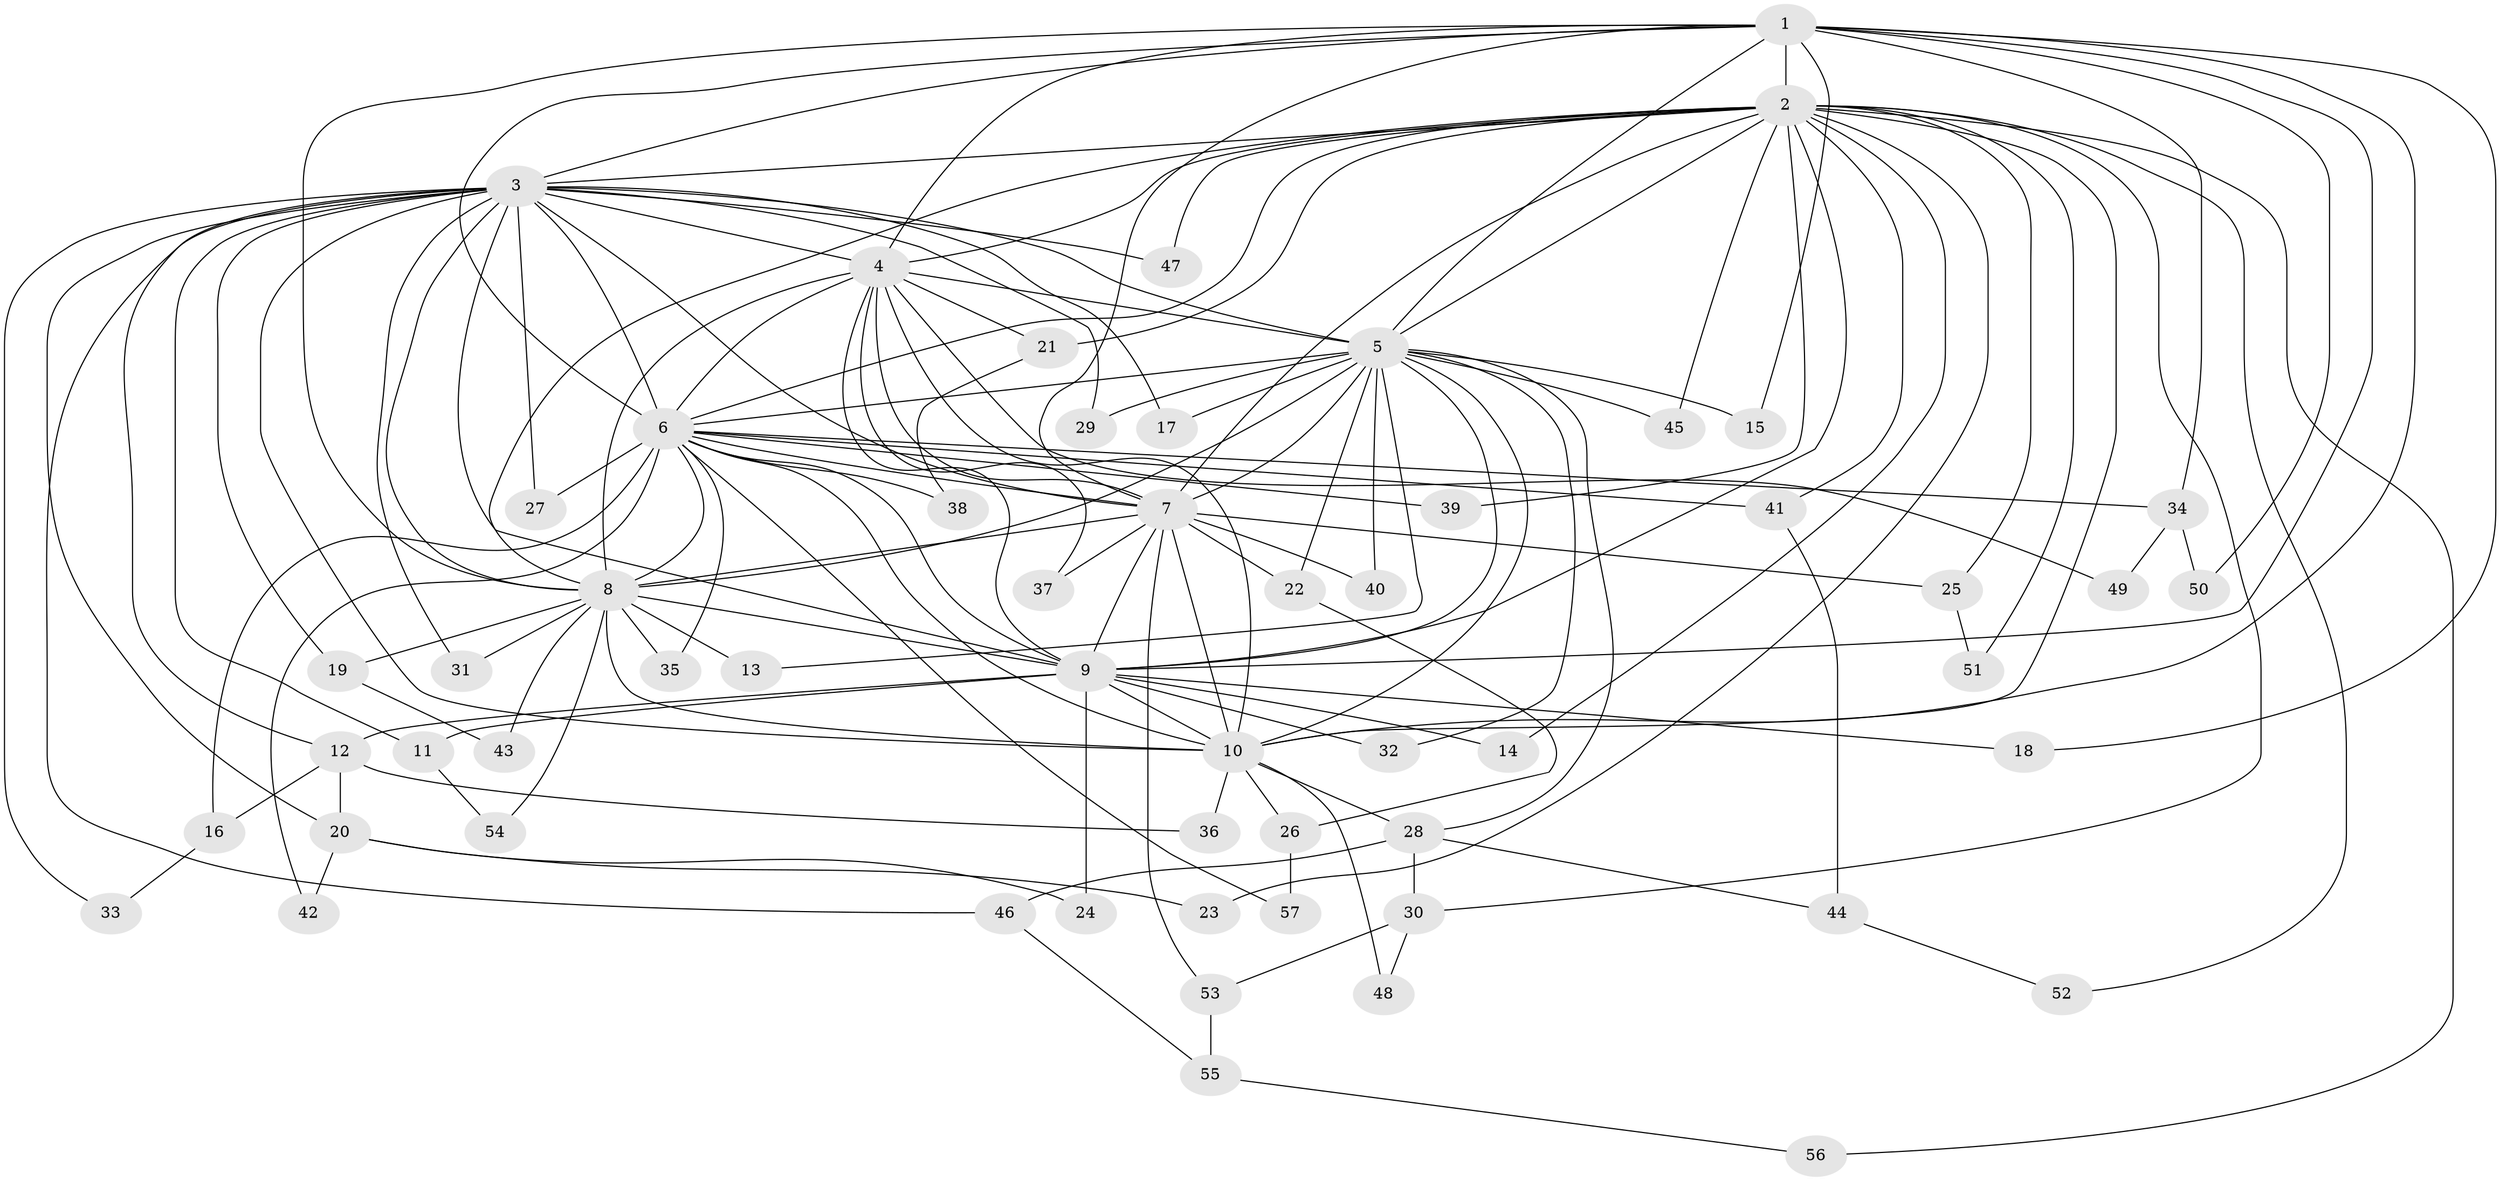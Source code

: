 // coarse degree distribution, {8: 0.045454545454545456, 1: 0.45454545454545453, 15: 0.045454545454545456, 2: 0.36363636363636365, 3: 0.045454545454545456, 10: 0.045454545454545456}
// Generated by graph-tools (version 1.1) at 2025/47/03/04/25 21:47:24]
// undirected, 57 vertices, 139 edges
graph export_dot {
graph [start="1"]
  node [color=gray90,style=filled];
  1;
  2;
  3;
  4;
  5;
  6;
  7;
  8;
  9;
  10;
  11;
  12;
  13;
  14;
  15;
  16;
  17;
  18;
  19;
  20;
  21;
  22;
  23;
  24;
  25;
  26;
  27;
  28;
  29;
  30;
  31;
  32;
  33;
  34;
  35;
  36;
  37;
  38;
  39;
  40;
  41;
  42;
  43;
  44;
  45;
  46;
  47;
  48;
  49;
  50;
  51;
  52;
  53;
  54;
  55;
  56;
  57;
  1 -- 2;
  1 -- 3;
  1 -- 4;
  1 -- 5;
  1 -- 6;
  1 -- 7;
  1 -- 8;
  1 -- 9;
  1 -- 10;
  1 -- 15;
  1 -- 18;
  1 -- 34;
  1 -- 50;
  2 -- 3;
  2 -- 4;
  2 -- 5;
  2 -- 6;
  2 -- 7;
  2 -- 8;
  2 -- 9;
  2 -- 10;
  2 -- 14;
  2 -- 21;
  2 -- 23;
  2 -- 25;
  2 -- 30;
  2 -- 39;
  2 -- 41;
  2 -- 45;
  2 -- 47;
  2 -- 51;
  2 -- 52;
  2 -- 56;
  3 -- 4;
  3 -- 5;
  3 -- 6;
  3 -- 7;
  3 -- 8;
  3 -- 9;
  3 -- 10;
  3 -- 11;
  3 -- 12;
  3 -- 17;
  3 -- 19;
  3 -- 20;
  3 -- 27;
  3 -- 29;
  3 -- 31;
  3 -- 33;
  3 -- 46;
  3 -- 47;
  4 -- 5;
  4 -- 6;
  4 -- 7;
  4 -- 8;
  4 -- 9;
  4 -- 10;
  4 -- 21;
  4 -- 37;
  4 -- 49;
  5 -- 6;
  5 -- 7;
  5 -- 8;
  5 -- 9;
  5 -- 10;
  5 -- 13;
  5 -- 15;
  5 -- 17;
  5 -- 22;
  5 -- 28;
  5 -- 29;
  5 -- 32;
  5 -- 40;
  5 -- 45;
  6 -- 7;
  6 -- 8;
  6 -- 9;
  6 -- 10;
  6 -- 16;
  6 -- 27;
  6 -- 34;
  6 -- 35;
  6 -- 38;
  6 -- 39;
  6 -- 41;
  6 -- 42;
  6 -- 57;
  7 -- 8;
  7 -- 9;
  7 -- 10;
  7 -- 22;
  7 -- 25;
  7 -- 37;
  7 -- 40;
  7 -- 53;
  8 -- 9;
  8 -- 10;
  8 -- 13;
  8 -- 19;
  8 -- 31;
  8 -- 35;
  8 -- 43;
  8 -- 54;
  9 -- 10;
  9 -- 11;
  9 -- 12;
  9 -- 14;
  9 -- 18;
  9 -- 24;
  9 -- 32;
  10 -- 26;
  10 -- 28;
  10 -- 36;
  10 -- 48;
  11 -- 54;
  12 -- 16;
  12 -- 20;
  12 -- 36;
  16 -- 33;
  19 -- 43;
  20 -- 23;
  20 -- 24;
  20 -- 42;
  21 -- 38;
  22 -- 26;
  25 -- 51;
  26 -- 57;
  28 -- 30;
  28 -- 44;
  28 -- 46;
  30 -- 48;
  30 -- 53;
  34 -- 49;
  34 -- 50;
  41 -- 44;
  44 -- 52;
  46 -- 55;
  53 -- 55;
  55 -- 56;
}
